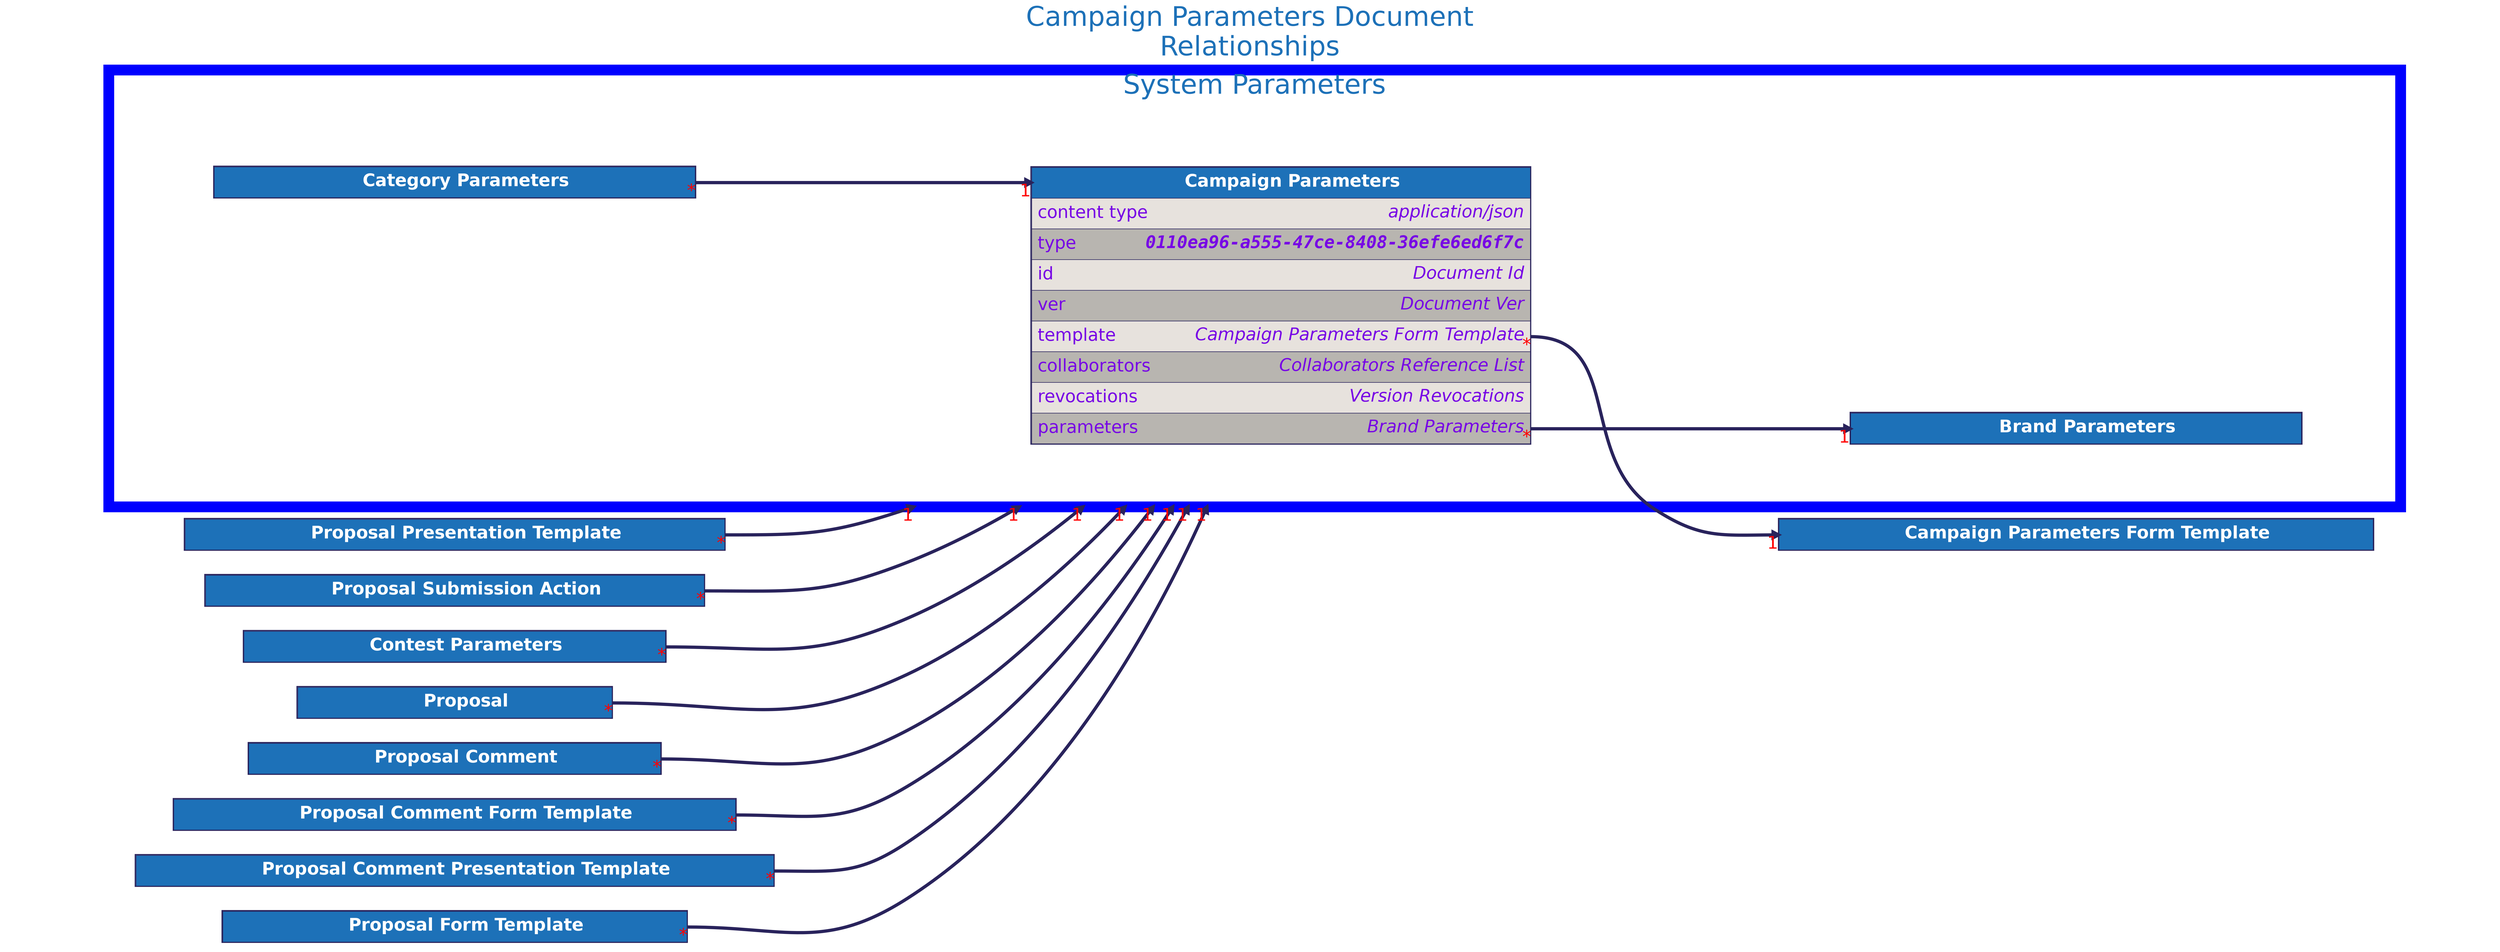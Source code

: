 digraph "Campaign Parameters" {
    rankdir="LR"
    graph [fontname="helvetica", fontsize="32", fontcolor="#29235c", bgcolor="white"];
    node [penwidth="0", margin="0", fontname="helvetica", fontsize="32", fontcolor="#29235c"];
    edge [fontname="helvetica", fontsize="32", fontcolor="red", color="#29235c"];

    labelloc="t"
    label="Campaign Parameters Document
Relationships"
    fontcolor="#1d71b8"
    fontsize=50
    compound=true



    "Campaign Parameters Form Template" [
        id="Campaign Parameters Form Template";
        label=<
            <TABLE BORDER="2" COLOR="#29235c" CELLBORDER="1" CELLSPACING="0" CELLPADDING="10">
            <TR>
                <TD PORT="title" BGCOLOR="#1d71b8" HREF="../campaign_parameters_form_template/">
                    <FONT COLOR="#ffffff"><B> Campaign Parameters Form Template </B></FONT>
                </TD>
            </TR>

            </TABLE>
        >
    ];


    "Contest Parameters" [
        id="Contest Parameters";
        label=<
            <TABLE BORDER="2" COLOR="#29235c" CELLBORDER="1" CELLSPACING="0" CELLPADDING="10">
            <TR>
                <TD PORT="title" BGCOLOR="#1d71b8" HREF="../contest_parameters/">
                    <FONT COLOR="#ffffff"><B> Contest Parameters </B></FONT>
                </TD>
            </TR>

            </TABLE>
        >
    ];


    "Proposal" [
        id="Proposal";
        label=<
            <TABLE BORDER="2" COLOR="#29235c" CELLBORDER="1" CELLSPACING="0" CELLPADDING="10">
            <TR>
                <TD PORT="title" BGCOLOR="#1d71b8" HREF="../proposal/">
                    <FONT COLOR="#ffffff"><B> Proposal </B></FONT>
                </TD>
            </TR>

            </TABLE>
        >
    ];


    "Proposal Comment" [
        id="Proposal Comment";
        label=<
            <TABLE BORDER="2" COLOR="#29235c" CELLBORDER="1" CELLSPACING="0" CELLPADDING="10">
            <TR>
                <TD PORT="title" BGCOLOR="#1d71b8" HREF="../proposal_comment/">
                    <FONT COLOR="#ffffff"><B> Proposal Comment </B></FONT>
                </TD>
            </TR>

            </TABLE>
        >
    ];


    "Proposal Comment Form Template" [
        id="Proposal Comment Form Template";
        label=<
            <TABLE BORDER="2" COLOR="#29235c" CELLBORDER="1" CELLSPACING="0" CELLPADDING="10">
            <TR>
                <TD PORT="title" BGCOLOR="#1d71b8" HREF="../proposal_comment_form_template/">
                    <FONT COLOR="#ffffff"><B> Proposal Comment Form Template </B></FONT>
                </TD>
            </TR>

            </TABLE>
        >
    ];


    "Proposal Comment Presentation Template" [
        id="Proposal Comment Presentation Template";
        label=<
            <TABLE BORDER="2" COLOR="#29235c" CELLBORDER="1" CELLSPACING="0" CELLPADDING="10">
            <TR>
                <TD PORT="title" BGCOLOR="#1d71b8" HREF="../proposal_comment_presentation_template/">
                    <FONT COLOR="#ffffff"><B> Proposal Comment Presentation Template </B></FONT>
                </TD>
            </TR>

            </TABLE>
        >
    ];


    "Proposal Form Template" [
        id="Proposal Form Template";
        label=<
            <TABLE BORDER="2" COLOR="#29235c" CELLBORDER="1" CELLSPACING="0" CELLPADDING="10">
            <TR>
                <TD PORT="title" BGCOLOR="#1d71b8" HREF="../proposal_form_template/">
                    <FONT COLOR="#ffffff"><B> Proposal Form Template </B></FONT>
                </TD>
            </TR>

            </TABLE>
        >
    ];


    "Proposal Presentation Template" [
        id="Proposal Presentation Template";
        label=<
            <TABLE BORDER="2" COLOR="#29235c" CELLBORDER="1" CELLSPACING="0" CELLPADDING="10">
            <TR>
                <TD PORT="title" BGCOLOR="#1d71b8" HREF="../proposal_presentation_template/">
                    <FONT COLOR="#ffffff"><B> Proposal Presentation Template </B></FONT>
                </TD>
            </TR>

            </TABLE>
        >
    ];


    "Proposal Submission Action" [
        id="Proposal Submission Action";
        label=<
            <TABLE BORDER="2" COLOR="#29235c" CELLBORDER="1" CELLSPACING="0" CELLPADDING="10">
            <TR>
                <TD PORT="title" BGCOLOR="#1d71b8" HREF="../proposal_submission_action/">
                    <FONT COLOR="#ffffff"><B> Proposal Submission Action </B></FONT>
                </TD>
            </TR>

            </TABLE>
        >
    ];


    subgraph cluster_system_parameters {
        label = "System Parameters";
        color=blue
        penwidth=20

        "Brand Parameters" [
            id="Brand Parameters";
            label=<
                <TABLE BORDER="2" COLOR="#29235c" CELLBORDER="1" CELLSPACING="0" CELLPADDING="10">
                <TR>
                    <TD PORT="title" BGCOLOR="#1d71b8" HREF="../brand_parameters/">
                        <FONT COLOR="#ffffff"><B> Brand Parameters </B></FONT>
                    </TD>
                </TR>

                </TABLE>
            >
        ];


        "Campaign Parameters" [
            id="Campaign Parameters";
            label=<
                <TABLE BORDER="2" COLOR="#29235c" CELLBORDER="1" CELLSPACING="0" CELLPADDING="10">
                <TR>
                    <TD PORT="title" BGCOLOR="#1d71b8" HREF="../campaign_parameters/">
                        <FONT COLOR="#ffffff"><B> Campaign Parameters </B></FONT>
                    </TD>
                </TR>
                <TR>
                    <TD ALIGN="LEFT" PORT="content type" BGCOLOR="#e7e2dd">
                        <TABLE CELLPADDING="0" CELLSPACING="0" BORDER="0">
                            <TR>
                                <TD ALIGN="LEFT" VALIGN="TOP" WIDTH="200"><FONT COLOR="#7706E5">content type</FONT></TD>
                                <TD ALIGN="RIGHT"><FONT COLOR="#7706E5"><I>application/json</I></FONT></TD>
                            </TR>
                        </TABLE>
                    </TD>
                </TR>
                <TR>
                    <TD ALIGN="LEFT" PORT="type" BGCOLOR="#b8b5b0">
                        <TABLE CELLPADDING="0" CELLSPACING="0" BORDER="0">
                            <TR>
                                <TD ALIGN="LEFT" VALIGN="TOP" WIDTH="200"><FONT COLOR="#7706E5">type</FONT></TD>
                                <TD ALIGN="RIGHT"><FONT FACE="Courier" COLOR="#7706E5"><B><I>0110ea96-a555-47ce-8408-36efe6ed6f7c</I></B></FONT></TD>
                            </TR>
                        </TABLE>
                    </TD>
                </TR>
                <TR>
                    <TD ALIGN="LEFT" PORT="id" BGCOLOR="#e7e2dd">
                        <TABLE CELLPADDING="0" CELLSPACING="0" BORDER="0">
                            <TR>
                                <TD ALIGN="LEFT" VALIGN="TOP" WIDTH="200"><FONT COLOR="#7706E5">id</FONT></TD>
                                <TD ALIGN="RIGHT"><FONT COLOR="#7706E5"><I>Document Id</I></FONT></TD>
                            </TR>
                        </TABLE>
                    </TD>
                </TR>
                <TR>
                    <TD ALIGN="LEFT" PORT="ver" BGCOLOR="#b8b5b0">
                        <TABLE CELLPADDING="0" CELLSPACING="0" BORDER="0">
                            <TR>
                                <TD ALIGN="LEFT" VALIGN="TOP" WIDTH="200"><FONT COLOR="#7706E5">ver</FONT></TD>
                                <TD ALIGN="RIGHT"><FONT COLOR="#7706E5"><I>Document Ver</I></FONT></TD>
                            </TR>
                        </TABLE>
                    </TD>
                </TR>
                <TR>
                    <TD ALIGN="LEFT" PORT="template" BGCOLOR="#e7e2dd">
                        <TABLE CELLPADDING="0" CELLSPACING="0" BORDER="0">
                            <TR>
                                <TD ALIGN="LEFT" VALIGN="TOP" WIDTH="200"><FONT COLOR="#7706E5">template</FONT></TD>
                                <TD ALIGN="RIGHT"><FONT COLOR="#7706E5"><I>Campaign Parameters Form Template</I></FONT></TD>
                            </TR>
                        </TABLE>
                    </TD>
                </TR>
                <TR>
                    <TD ALIGN="LEFT" PORT="collaborators" BGCOLOR="#b8b5b0">
                        <TABLE CELLPADDING="0" CELLSPACING="0" BORDER="0">
                            <TR>
                                <TD ALIGN="LEFT" VALIGN="TOP" WIDTH="200"><FONT COLOR="#7706E5">collaborators</FONT></TD>
                                <TD ALIGN="RIGHT"><FONT COLOR="#7706E5"><I>Collaborators Reference List</I></FONT></TD>
                            </TR>
                        </TABLE>
                    </TD>
                </TR>
                <TR>
                    <TD ALIGN="LEFT" PORT="revocations" BGCOLOR="#e7e2dd">
                        <TABLE CELLPADDING="0" CELLSPACING="0" BORDER="0">
                            <TR>
                                <TD ALIGN="LEFT" VALIGN="TOP" WIDTH="200"><FONT COLOR="#7706E5">revocations</FONT></TD>
                                <TD ALIGN="RIGHT"><FONT COLOR="#7706E5"><I>Version Revocations</I></FONT></TD>
                            </TR>
                        </TABLE>
                    </TD>
                </TR>
                <TR>
                    <TD ALIGN="LEFT" PORT="parameters" BGCOLOR="#b8b5b0">
                        <TABLE CELLPADDING="0" CELLSPACING="0" BORDER="0">
                            <TR>
                                <TD ALIGN="LEFT" VALIGN="TOP" WIDTH="200"><FONT COLOR="#7706E5">parameters</FONT></TD>
                                <TD ALIGN="RIGHT"><FONT COLOR="#7706E5"><I>Brand Parameters</I></FONT></TD>
                            </TR>
                        </TABLE>
                    </TD>
                </TR>

                </TABLE>
            >
        ];


        "Category Parameters" [
            id="Category Parameters";
            label=<
                <TABLE BORDER="2" COLOR="#29235c" CELLBORDER="1" CELLSPACING="0" CELLPADDING="10">
                <TR>
                    <TD PORT="title" BGCOLOR="#1d71b8" HREF="../category_parameters/">
                        <FONT COLOR="#ffffff"><B> Category Parameters </B></FONT>
                    </TD>
                </TR>

                </TABLE>
            >
        ];

    }

    "Campaign Parameters":"template":e -> "Campaign Parameters Form Template":"title":w [dir=forward, penwidth=6, color="#29235c", headlabel="1", taillabel="*"]
    "Campaign Parameters":"parameters":e -> "Brand Parameters":"title":w [dir=forward, penwidth=6, color="#29235c", headlabel="1", taillabel="*"]
    "Category Parameters":"title":e -> "Campaign Parameters":"title":w [dir=forward, penwidth=6, color="#29235c", headlabel="1", taillabel="*"]
    "Contest Parameters":"title":e -> "Campaign Parameters" [dir=forward, penwidth=6, color="#29235c", headlabel="1", taillabel="*", lhead="cluster_system_parameters"]
    "Proposal":"title":e -> "Campaign Parameters" [dir=forward, penwidth=6, color="#29235c", headlabel="1", taillabel="*", lhead="cluster_system_parameters"]
    "Proposal Comment":"title":e -> "Campaign Parameters" [dir=forward, penwidth=6, color="#29235c", headlabel="1", taillabel="*", lhead="cluster_system_parameters"]
    "Proposal Comment Form Template":"title":e -> "Campaign Parameters" [dir=forward, penwidth=6, color="#29235c", headlabel="1", taillabel="*", lhead="cluster_system_parameters"]
    "Proposal Comment Presentation Template":"title":e -> "Campaign Parameters" [dir=forward, penwidth=6, color="#29235c", headlabel="1", taillabel="*", lhead="cluster_system_parameters"]
    "Proposal Form Template":"title":e -> "Campaign Parameters" [dir=forward, penwidth=6, color="#29235c", headlabel="1", taillabel="*", lhead="cluster_system_parameters"]
    "Proposal Presentation Template":"title":e -> "Campaign Parameters" [dir=forward, penwidth=6, color="#29235c", headlabel="1", taillabel="*", lhead="cluster_system_parameters"]
    "Proposal Submission Action":"title":e -> "Campaign Parameters" [dir=forward, penwidth=6, color="#29235c", headlabel="1", taillabel="*", lhead="cluster_system_parameters"]
}
